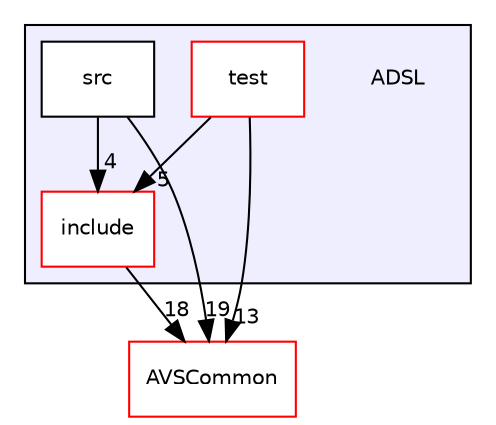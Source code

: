 digraph "/workplace/avs-device-sdk/ADSL" {
  compound=true
  node [ fontsize="10", fontname="Helvetica"];
  edge [ labelfontsize="10", labelfontname="Helvetica"];
  subgraph clusterdir_edb1b7e8f1a5d5a1b864206edd6d398d {
    graph [ bgcolor="#eeeeff", pencolor="black", label="" URL="dir_edb1b7e8f1a5d5a1b864206edd6d398d.html"];
    dir_edb1b7e8f1a5d5a1b864206edd6d398d [shape=plaintext label="ADSL"];
    dir_0ad8890ca26b658b7f4a1511f46d3706 [shape=box label="include" color="red" fillcolor="white" style="filled" URL="dir_0ad8890ca26b658b7f4a1511f46d3706.html"];
    dir_99303cc3415eda953ebb4b3ec1044c53 [shape=box label="src" color="black" fillcolor="white" style="filled" URL="dir_99303cc3415eda953ebb4b3ec1044c53.html"];
    dir_643f80818ad84cb2dca1de60fca00683 [shape=box label="test" color="red" fillcolor="white" style="filled" URL="dir_643f80818ad84cb2dca1de60fca00683.html"];
  }
  dir_13e65effb2bde530b17b3d5eefcd0266 [shape=box label="AVSCommon" fillcolor="white" style="filled" color="red" URL="dir_13e65effb2bde530b17b3d5eefcd0266.html"];
  dir_99303cc3415eda953ebb4b3ec1044c53->dir_0ad8890ca26b658b7f4a1511f46d3706 [headlabel="4", labeldistance=1.5 headhref="dir_000014_000012.html"];
  dir_99303cc3415eda953ebb4b3ec1044c53->dir_13e65effb2bde530b17b3d5eefcd0266 [headlabel="19", labeldistance=1.5 headhref="dir_000014_000017.html"];
  dir_0ad8890ca26b658b7f4a1511f46d3706->dir_13e65effb2bde530b17b3d5eefcd0266 [headlabel="18", labeldistance=1.5 headhref="dir_000012_000017.html"];
  dir_643f80818ad84cb2dca1de60fca00683->dir_0ad8890ca26b658b7f4a1511f46d3706 [headlabel="5", labeldistance=1.5 headhref="dir_000015_000012.html"];
  dir_643f80818ad84cb2dca1de60fca00683->dir_13e65effb2bde530b17b3d5eefcd0266 [headlabel="13", labeldistance=1.5 headhref="dir_000015_000017.html"];
}
